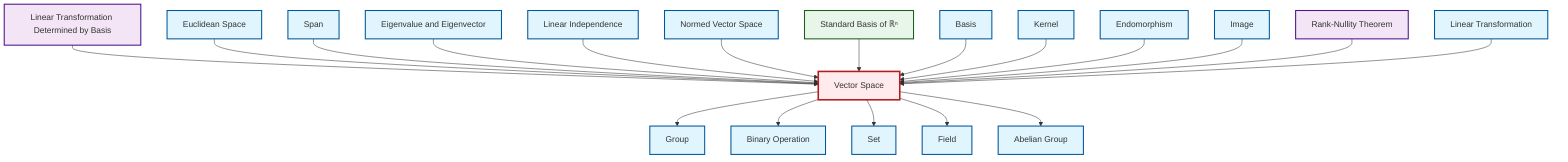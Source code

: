 graph TD
    classDef definition fill:#e1f5fe,stroke:#01579b,stroke-width:2px
    classDef theorem fill:#f3e5f5,stroke:#4a148c,stroke-width:2px
    classDef axiom fill:#fff3e0,stroke:#e65100,stroke-width:2px
    classDef example fill:#e8f5e9,stroke:#1b5e20,stroke-width:2px
    classDef current fill:#ffebee,stroke:#b71c1c,stroke-width:3px
    def-basis["Basis"]:::definition
    def-field["Field"]:::definition
    thm-rank-nullity["Rank-Nullity Theorem"]:::theorem
    def-span["Span"]:::definition
    thm-linear-transformation-basis["Linear Transformation Determined by Basis"]:::theorem
    def-abelian-group["Abelian Group"]:::definition
    def-image["Image"]:::definition
    def-linear-transformation["Linear Transformation"]:::definition
    def-euclidean-space["Euclidean Space"]:::definition
    def-endomorphism["Endomorphism"]:::definition
    def-linear-independence["Linear Independence"]:::definition
    def-eigenvalue-eigenvector["Eigenvalue and Eigenvector"]:::definition
    def-group["Group"]:::definition
    ex-standard-basis-rn["Standard Basis of ℝⁿ"]:::example
    def-binary-operation["Binary Operation"]:::definition
    def-set["Set"]:::definition
    def-normed-vector-space["Normed Vector Space"]:::definition
    def-vector-space["Vector Space"]:::definition
    def-kernel["Kernel"]:::definition
    def-vector-space --> def-group
    thm-linear-transformation-basis --> def-vector-space
    def-euclidean-space --> def-vector-space
    def-vector-space --> def-binary-operation
    def-span --> def-vector-space
    def-eigenvalue-eigenvector --> def-vector-space
    def-linear-independence --> def-vector-space
    def-normed-vector-space --> def-vector-space
    def-vector-space --> def-set
    def-vector-space --> def-field
    ex-standard-basis-rn --> def-vector-space
    def-vector-space --> def-abelian-group
    def-basis --> def-vector-space
    def-kernel --> def-vector-space
    def-endomorphism --> def-vector-space
    def-image --> def-vector-space
    thm-rank-nullity --> def-vector-space
    def-linear-transformation --> def-vector-space
    class def-vector-space current